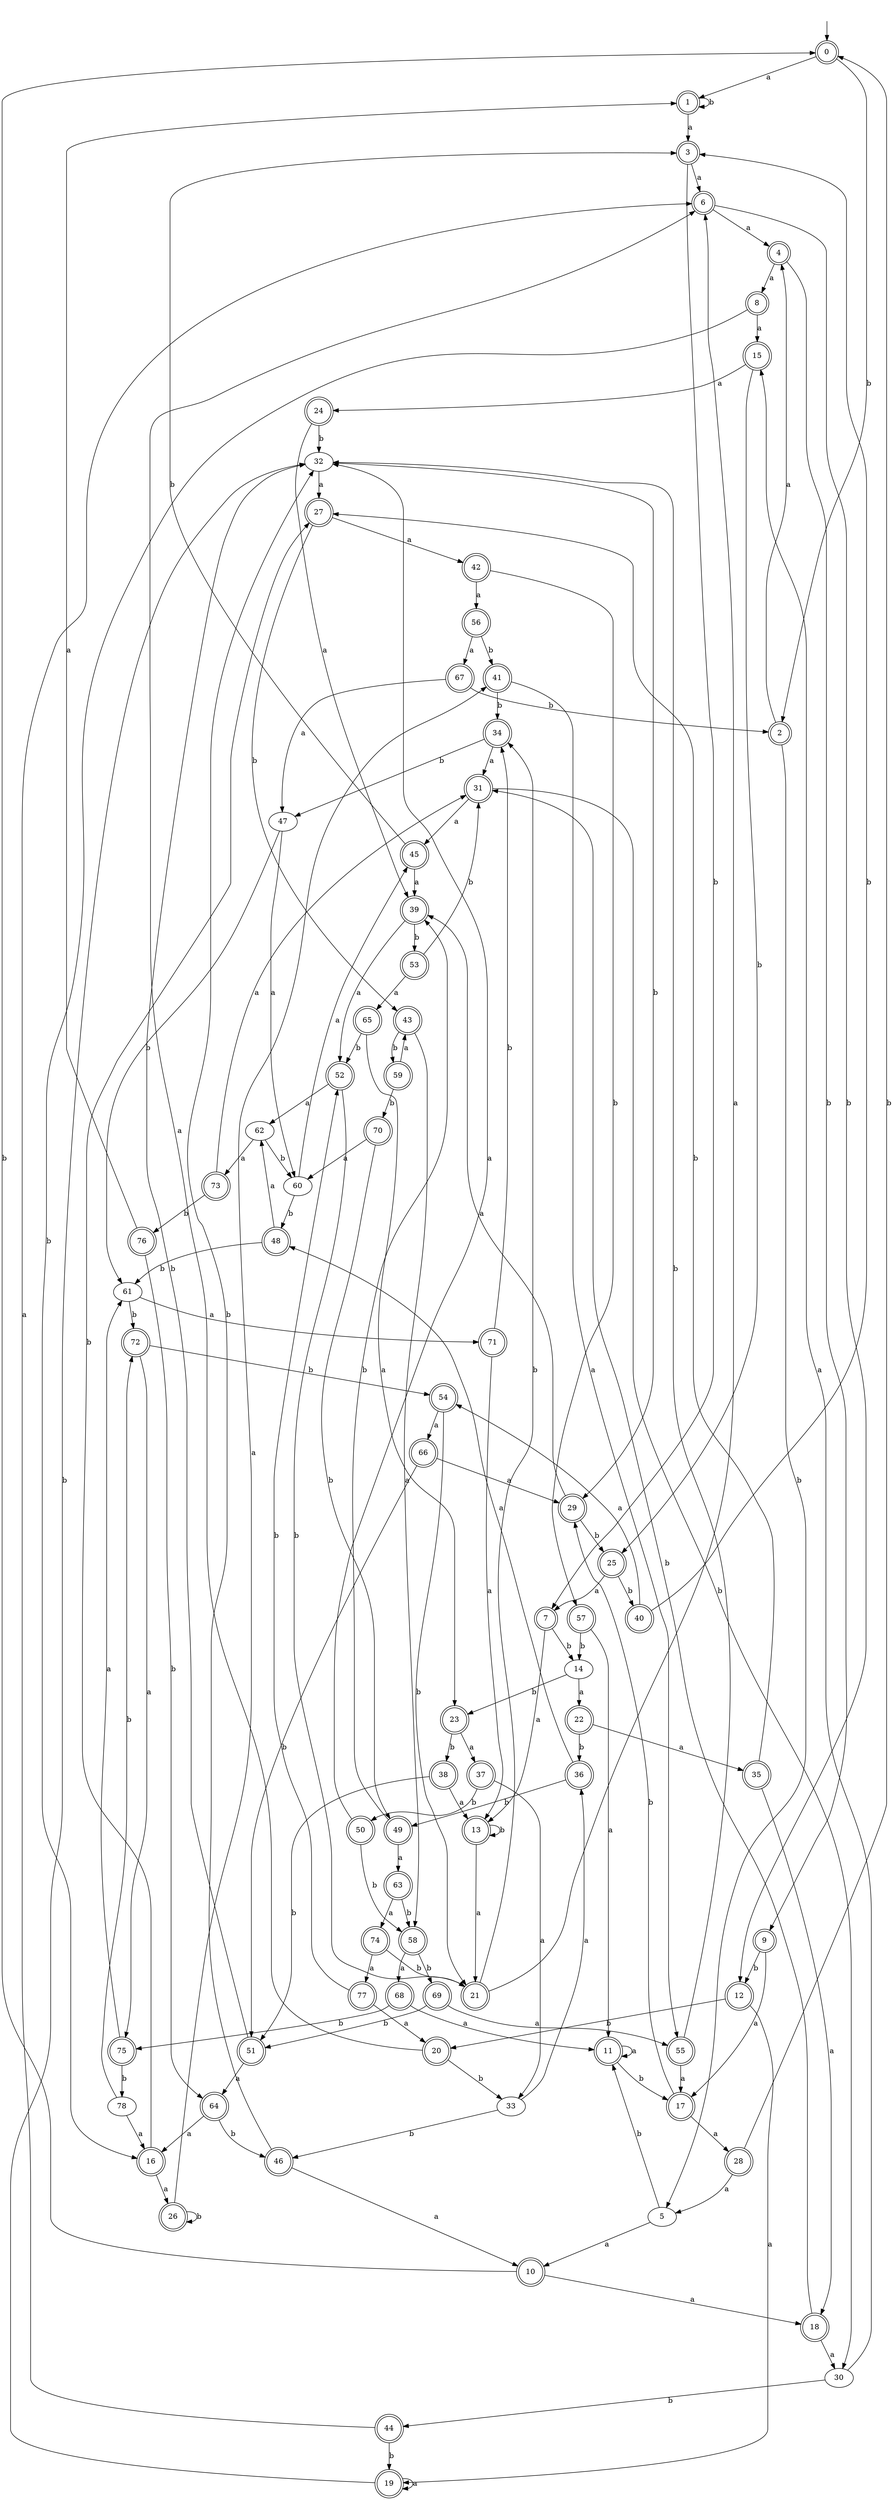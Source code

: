 digraph RandomDFA {
  __start0 [label="", shape=none];
  __start0 -> 0 [label=""];
  0 [shape=circle] [shape=doublecircle]
  0 -> 1 [label="a"]
  0 -> 2 [label="b"]
  1 [shape=doublecircle]
  1 -> 3 [label="a"]
  1 -> 1 [label="b"]
  2 [shape=doublecircle]
  2 -> 4 [label="a"]
  2 -> 5 [label="b"]
  3 [shape=doublecircle]
  3 -> 6 [label="a"]
  3 -> 7 [label="b"]
  4 [shape=doublecircle]
  4 -> 8 [label="a"]
  4 -> 9 [label="b"]
  5
  5 -> 10 [label="a"]
  5 -> 11 [label="b"]
  6 [shape=doublecircle]
  6 -> 4 [label="a"]
  6 -> 12 [label="b"]
  7 [shape=doublecircle]
  7 -> 13 [label="a"]
  7 -> 14 [label="b"]
  8 [shape=doublecircle]
  8 -> 15 [label="a"]
  8 -> 16 [label="b"]
  9 [shape=doublecircle]
  9 -> 17 [label="a"]
  9 -> 12 [label="b"]
  10 [shape=doublecircle]
  10 -> 18 [label="a"]
  10 -> 0 [label="b"]
  11 [shape=doublecircle]
  11 -> 11 [label="a"]
  11 -> 17 [label="b"]
  12 [shape=doublecircle]
  12 -> 19 [label="a"]
  12 -> 20 [label="b"]
  13 [shape=doublecircle]
  13 -> 21 [label="a"]
  13 -> 13 [label="b"]
  14
  14 -> 22 [label="a"]
  14 -> 23 [label="b"]
  15 [shape=doublecircle]
  15 -> 24 [label="a"]
  15 -> 25 [label="b"]
  16 [shape=doublecircle]
  16 -> 26 [label="a"]
  16 -> 27 [label="b"]
  17 [shape=doublecircle]
  17 -> 28 [label="a"]
  17 -> 29 [label="b"]
  18 [shape=doublecircle]
  18 -> 30 [label="a"]
  18 -> 31 [label="b"]
  19 [shape=doublecircle]
  19 -> 19 [label="a"]
  19 -> 32 [label="b"]
  20 [shape=doublecircle]
  20 -> 6 [label="a"]
  20 -> 33 [label="b"]
  21 [shape=doublecircle]
  21 -> 6 [label="a"]
  21 -> 34 [label="b"]
  22 [shape=doublecircle]
  22 -> 35 [label="a"]
  22 -> 36 [label="b"]
  23 [shape=doublecircle]
  23 -> 37 [label="a"]
  23 -> 38 [label="b"]
  24 [shape=doublecircle]
  24 -> 39 [label="a"]
  24 -> 32 [label="b"]
  25 [shape=doublecircle]
  25 -> 7 [label="a"]
  25 -> 40 [label="b"]
  26 [shape=doublecircle]
  26 -> 41 [label="a"]
  26 -> 26 [label="b"]
  27 [shape=doublecircle]
  27 -> 42 [label="a"]
  27 -> 43 [label="b"]
  28 [shape=doublecircle]
  28 -> 5 [label="a"]
  28 -> 0 [label="b"]
  29 [shape=doublecircle]
  29 -> 39 [label="a"]
  29 -> 25 [label="b"]
  30
  30 -> 15 [label="a"]
  30 -> 44 [label="b"]
  31 [shape=doublecircle]
  31 -> 45 [label="a"]
  31 -> 30 [label="b"]
  32
  32 -> 27 [label="a"]
  32 -> 29 [label="b"]
  33
  33 -> 36 [label="a"]
  33 -> 46 [label="b"]
  34 [shape=doublecircle]
  34 -> 31 [label="a"]
  34 -> 47 [label="b"]
  35 [shape=doublecircle]
  35 -> 18 [label="a"]
  35 -> 27 [label="b"]
  36 [shape=doublecircle]
  36 -> 48 [label="a"]
  36 -> 49 [label="b"]
  37 [shape=doublecircle]
  37 -> 33 [label="a"]
  37 -> 50 [label="b"]
  38 [shape=doublecircle]
  38 -> 13 [label="a"]
  38 -> 51 [label="b"]
  39 [shape=doublecircle]
  39 -> 52 [label="a"]
  39 -> 53 [label="b"]
  40 [shape=doublecircle]
  40 -> 54 [label="a"]
  40 -> 3 [label="b"]
  41 [shape=doublecircle]
  41 -> 55 [label="a"]
  41 -> 34 [label="b"]
  42 [shape=doublecircle]
  42 -> 56 [label="a"]
  42 -> 57 [label="b"]
  43 [shape=doublecircle]
  43 -> 58 [label="a"]
  43 -> 59 [label="b"]
  44 [shape=doublecircle]
  44 -> 6 [label="a"]
  44 -> 19 [label="b"]
  45 [shape=doublecircle]
  45 -> 39 [label="a"]
  45 -> 3 [label="b"]
  46 [shape=doublecircle]
  46 -> 10 [label="a"]
  46 -> 32 [label="b"]
  47
  47 -> 60 [label="a"]
  47 -> 61 [label="b"]
  48 [shape=doublecircle]
  48 -> 62 [label="a"]
  48 -> 61 [label="b"]
  49 [shape=doublecircle]
  49 -> 63 [label="a"]
  49 -> 39 [label="b"]
  50 [shape=doublecircle]
  50 -> 32 [label="a"]
  50 -> 58 [label="b"]
  51 [shape=doublecircle]
  51 -> 64 [label="a"]
  51 -> 32 [label="b"]
  52 [shape=doublecircle]
  52 -> 62 [label="a"]
  52 -> 21 [label="b"]
  53 [shape=doublecircle]
  53 -> 65 [label="a"]
  53 -> 31 [label="b"]
  54 [shape=doublecircle]
  54 -> 66 [label="a"]
  54 -> 21 [label="b"]
  55 [shape=doublecircle]
  55 -> 17 [label="a"]
  55 -> 32 [label="b"]
  56 [shape=doublecircle]
  56 -> 67 [label="a"]
  56 -> 41 [label="b"]
  57 [shape=doublecircle]
  57 -> 11 [label="a"]
  57 -> 14 [label="b"]
  58 [shape=doublecircle]
  58 -> 68 [label="a"]
  58 -> 69 [label="b"]
  59 [shape=doublecircle]
  59 -> 43 [label="a"]
  59 -> 70 [label="b"]
  60
  60 -> 45 [label="a"]
  60 -> 48 [label="b"]
  61
  61 -> 71 [label="a"]
  61 -> 72 [label="b"]
  62
  62 -> 73 [label="a"]
  62 -> 60 [label="b"]
  63 [shape=doublecircle]
  63 -> 74 [label="a"]
  63 -> 58 [label="b"]
  64 [shape=doublecircle]
  64 -> 16 [label="a"]
  64 -> 46 [label="b"]
  65 [shape=doublecircle]
  65 -> 23 [label="a"]
  65 -> 52 [label="b"]
  66 [shape=doublecircle]
  66 -> 29 [label="a"]
  66 -> 51 [label="b"]
  67 [shape=doublecircle]
  67 -> 47 [label="a"]
  67 -> 2 [label="b"]
  68 [shape=doublecircle]
  68 -> 11 [label="a"]
  68 -> 75 [label="b"]
  69 [shape=doublecircle]
  69 -> 55 [label="a"]
  69 -> 51 [label="b"]
  70 [shape=doublecircle]
  70 -> 60 [label="a"]
  70 -> 49 [label="b"]
  71 [shape=doublecircle]
  71 -> 13 [label="a"]
  71 -> 34 [label="b"]
  72 [shape=doublecircle]
  72 -> 75 [label="a"]
  72 -> 54 [label="b"]
  73 [shape=doublecircle]
  73 -> 31 [label="a"]
  73 -> 76 [label="b"]
  74 [shape=doublecircle]
  74 -> 77 [label="a"]
  74 -> 21 [label="b"]
  75 [shape=doublecircle]
  75 -> 61 [label="a"]
  75 -> 78 [label="b"]
  76 [shape=doublecircle]
  76 -> 1 [label="a"]
  76 -> 64 [label="b"]
  77 [shape=doublecircle]
  77 -> 20 [label="a"]
  77 -> 52 [label="b"]
  78
  78 -> 16 [label="a"]
  78 -> 72 [label="b"]
}

